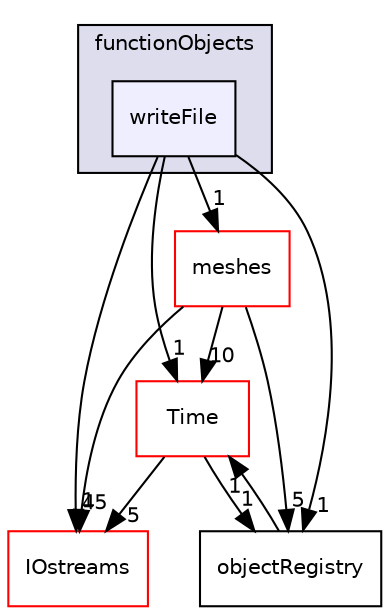 digraph "src/OpenFOAM/db/functionObjects/writeFile" {
  bgcolor=transparent;
  compound=true
  node [ fontsize="10", fontname="Helvetica"];
  edge [ labelfontsize="10", labelfontname="Helvetica"];
  subgraph clusterdir_b1391b8691e21d3cff54e51a698f3c2b {
    graph [ bgcolor="#ddddee", pencolor="black", label="functionObjects" fontname="Helvetica", fontsize="10", URL="dir_b1391b8691e21d3cff54e51a698f3c2b.html"]
  dir_bde5469f89c35603ee2033d988995560 [shape=box, label="writeFile", style="filled", fillcolor="#eeeeff", pencolor="black", URL="dir_bde5469f89c35603ee2033d988995560.html"];
  }
  dir_ec5b63092fb55ef516ddf05b3841c89d [shape=box label="Time" color="red" URL="dir_ec5b63092fb55ef516ddf05b3841c89d.html"];
  dir_aa2423979fb45fc41c393a5db370ab21 [shape=box label="meshes" color="red" URL="dir_aa2423979fb45fc41c393a5db370ab21.html"];
  dir_466e4f5b4cc1582939ab4ceba36098d8 [shape=box label="IOstreams" color="red" URL="dir_466e4f5b4cc1582939ab4ceba36098d8.html"];
  dir_f80fc3e4842cbab48cb780bc6e6d033e [shape=box label="objectRegistry" URL="dir_f80fc3e4842cbab48cb780bc6e6d033e.html"];
  dir_ec5b63092fb55ef516ddf05b3841c89d->dir_466e4f5b4cc1582939ab4ceba36098d8 [headlabel="5", labeldistance=1.5 headhref="dir_002043_002025.html"];
  dir_ec5b63092fb55ef516ddf05b3841c89d->dir_f80fc3e4842cbab48cb780bc6e6d033e [headlabel="1", labeldistance=1.5 headhref="dir_002043_002038.html"];
  dir_aa2423979fb45fc41c393a5db370ab21->dir_ec5b63092fb55ef516ddf05b3841c89d [headlabel="10", labeldistance=1.5 headhref="dir_002260_002043.html"];
  dir_aa2423979fb45fc41c393a5db370ab21->dir_466e4f5b4cc1582939ab4ceba36098d8 [headlabel="45", labeldistance=1.5 headhref="dir_002260_002025.html"];
  dir_aa2423979fb45fc41c393a5db370ab21->dir_f80fc3e4842cbab48cb780bc6e6d033e [headlabel="5", labeldistance=1.5 headhref="dir_002260_002038.html"];
  dir_f80fc3e4842cbab48cb780bc6e6d033e->dir_ec5b63092fb55ef516ddf05b3841c89d [headlabel="1", labeldistance=1.5 headhref="dir_002038_002043.html"];
  dir_bde5469f89c35603ee2033d988995560->dir_ec5b63092fb55ef516ddf05b3841c89d [headlabel="1", labeldistance=1.5 headhref="dir_002014_002043.html"];
  dir_bde5469f89c35603ee2033d988995560->dir_aa2423979fb45fc41c393a5db370ab21 [headlabel="1", labeldistance=1.5 headhref="dir_002014_002260.html"];
  dir_bde5469f89c35603ee2033d988995560->dir_466e4f5b4cc1582939ab4ceba36098d8 [headlabel="1", labeldistance=1.5 headhref="dir_002014_002025.html"];
  dir_bde5469f89c35603ee2033d988995560->dir_f80fc3e4842cbab48cb780bc6e6d033e [headlabel="1", labeldistance=1.5 headhref="dir_002014_002038.html"];
}

